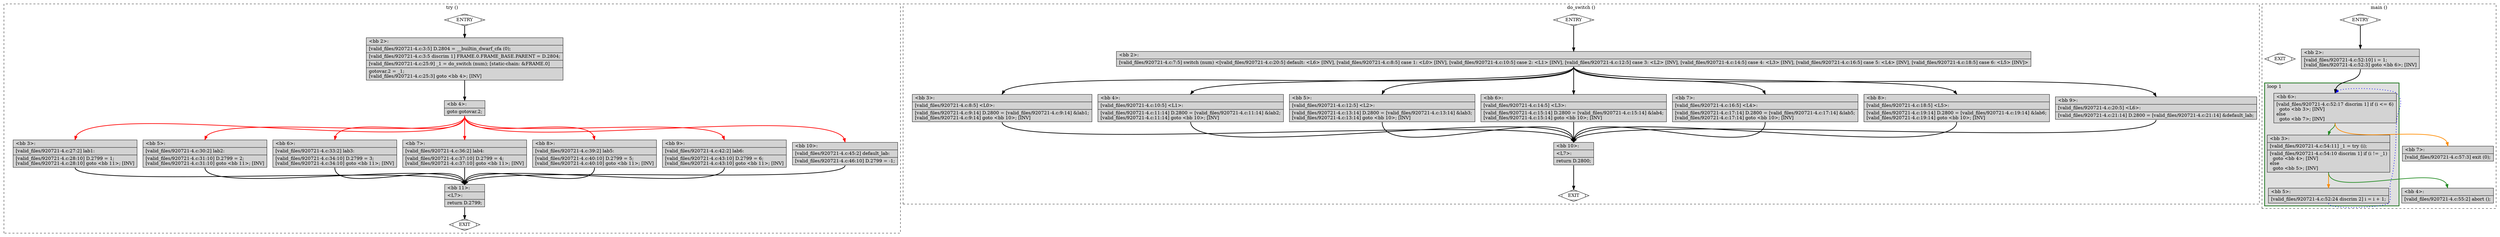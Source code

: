 digraph "a-920721-4.c.015t.cfg" {
overlap=false;
subgraph "cluster_try" {
	style="dashed";
	color="black";
	label="try ()";
	fn_0_basic_block_0 [shape=Mdiamond,style=filled,fillcolor=white,label="ENTRY"];

	fn_0_basic_block_1 [shape=Mdiamond,style=filled,fillcolor=white,label="EXIT"];

	fn_0_basic_block_2 [shape=record,style=filled,fillcolor=lightgrey,label="{\<bb\ 2\>:\l\
|[valid_files/920721-4.c:3:5]\ D.2804\ =\ __builtin_dwarf_cfa\ (0);\l\
|[valid_files/920721-4.c:3:5\ discrim\ 1]\ FRAME.0.FRAME_BASE.PARENT\ =\ D.2804;\l\
|[valid_files/920721-4.c:25:9]\ _1\ =\ do_switch\ (num);\ [static-chain:\ &FRAME.0]\l\
|gotovar.2\ =\ _1;\l\
[valid_files/920721-4.c:25:3]\ goto\ \<bb\ 4\>;\ [INV]\l\
}"];

	fn_0_basic_block_3 [shape=record,style=filled,fillcolor=lightgrey,label="{\<bb\ 3\>:\l\
|[valid_files/920721-4.c:27:2]\ lab1:\l\
|[valid_files/920721-4.c:28:10]\ D.2799\ =\ 1;\l\
[valid_files/920721-4.c:28:10]\ goto\ \<bb\ 11\>;\ [INV]\l\
}"];

	fn_0_basic_block_4 [shape=record,style=filled,fillcolor=lightgrey,label="{\<bb\ 4\>:\l\
|goto\ gotovar.2;\l\
}"];

	fn_0_basic_block_5 [shape=record,style=filled,fillcolor=lightgrey,label="{\<bb\ 5\>:\l\
|[valid_files/920721-4.c:30:2]\ lab2:\l\
|[valid_files/920721-4.c:31:10]\ D.2799\ =\ 2;\l\
[valid_files/920721-4.c:31:10]\ goto\ \<bb\ 11\>;\ [INV]\l\
}"];

	fn_0_basic_block_6 [shape=record,style=filled,fillcolor=lightgrey,label="{\<bb\ 6\>:\l\
|[valid_files/920721-4.c:33:2]\ lab3:\l\
|[valid_files/920721-4.c:34:10]\ D.2799\ =\ 3;\l\
[valid_files/920721-4.c:34:10]\ goto\ \<bb\ 11\>;\ [INV]\l\
}"];

	fn_0_basic_block_7 [shape=record,style=filled,fillcolor=lightgrey,label="{\<bb\ 7\>:\l\
|[valid_files/920721-4.c:36:2]\ lab4:\l\
|[valid_files/920721-4.c:37:10]\ D.2799\ =\ 4;\l\
[valid_files/920721-4.c:37:10]\ goto\ \<bb\ 11\>;\ [INV]\l\
}"];

	fn_0_basic_block_8 [shape=record,style=filled,fillcolor=lightgrey,label="{\<bb\ 8\>:\l\
|[valid_files/920721-4.c:39:2]\ lab5:\l\
|[valid_files/920721-4.c:40:10]\ D.2799\ =\ 5;\l\
[valid_files/920721-4.c:40:10]\ goto\ \<bb\ 11\>;\ [INV]\l\
}"];

	fn_0_basic_block_9 [shape=record,style=filled,fillcolor=lightgrey,label="{\<bb\ 9\>:\l\
|[valid_files/920721-4.c:42:2]\ lab6:\l\
|[valid_files/920721-4.c:43:10]\ D.2799\ =\ 6;\l\
[valid_files/920721-4.c:43:10]\ goto\ \<bb\ 11\>;\ [INV]\l\
}"];

	fn_0_basic_block_10 [shape=record,style=filled,fillcolor=lightgrey,label="{\<bb\ 10\>:\l\
|[valid_files/920721-4.c:45:2]\ default_lab:\l\
|[valid_files/920721-4.c:46:10]\ D.2799\ =\ -1;\l\
}"];

	fn_0_basic_block_11 [shape=record,style=filled,fillcolor=lightgrey,label="{\<bb\ 11\>:\l\
|\<L7\>:\l\
|return\ D.2799;\l\
}"];

	fn_0_basic_block_0:s -> fn_0_basic_block_2:n [style="solid,bold",color=black,weight=100,constraint=true];
	fn_0_basic_block_2:s -> fn_0_basic_block_4:n [style="solid,bold",color=black,weight=100,constraint=true];
	fn_0_basic_block_3:s -> fn_0_basic_block_11:n [style="solid,bold",color=black,weight=100,constraint=true];
	fn_0_basic_block_4:s -> fn_0_basic_block_3:n [style="solid,bold",color=red,weight=10,constraint=true];
	fn_0_basic_block_4:s -> fn_0_basic_block_5:n [style="solid,bold",color=red,weight=10,constraint=true];
	fn_0_basic_block_4:s -> fn_0_basic_block_6:n [style="solid,bold",color=red,weight=10,constraint=true];
	fn_0_basic_block_4:s -> fn_0_basic_block_7:n [style="solid,bold",color=red,weight=10,constraint=true];
	fn_0_basic_block_4:s -> fn_0_basic_block_8:n [style="solid,bold",color=red,weight=10,constraint=true];
	fn_0_basic_block_4:s -> fn_0_basic_block_9:n [style="solid,bold",color=red,weight=10,constraint=true];
	fn_0_basic_block_4:s -> fn_0_basic_block_10:n [style="solid,bold",color=red,weight=10,constraint=true];
	fn_0_basic_block_5:s -> fn_0_basic_block_11:n [style="solid,bold",color=black,weight=100,constraint=true];
	fn_0_basic_block_6:s -> fn_0_basic_block_11:n [style="solid,bold",color=black,weight=100,constraint=true];
	fn_0_basic_block_7:s -> fn_0_basic_block_11:n [style="solid,bold",color=black,weight=100,constraint=true];
	fn_0_basic_block_8:s -> fn_0_basic_block_11:n [style="solid,bold",color=black,weight=100,constraint=true];
	fn_0_basic_block_9:s -> fn_0_basic_block_11:n [style="solid,bold",color=black,weight=100,constraint=true];
	fn_0_basic_block_10:s -> fn_0_basic_block_11:n [style="solid,bold",color=black,weight=100,constraint=true];
	fn_0_basic_block_11:s -> fn_0_basic_block_1:n [style="solid,bold",color=black,weight=10,constraint=true];
	fn_0_basic_block_0:s -> fn_0_basic_block_1:n [style="invis",constraint=true];
}
subgraph "cluster_do_switch" {
	style="dashed";
	color="black";
	label="do_switch ()";
	fn_1_basic_block_0 [shape=Mdiamond,style=filled,fillcolor=white,label="ENTRY"];

	fn_1_basic_block_1 [shape=Mdiamond,style=filled,fillcolor=white,label="EXIT"];

	fn_1_basic_block_2 [shape=record,style=filled,fillcolor=lightgrey,label="{\<bb\ 2\>:\l\
|[valid_files/920721-4.c:7:5]\ switch\ (num)\ \<[valid_files/920721-4.c:20:5]\ default:\ \<L6\>\ [INV],\ [valid_files/920721-4.c:8:5]\ case\ 1:\ \<L0\>\ [INV],\ [valid_files/920721-4.c:10:5]\ case\ 2:\ \<L1\>\ [INV],\ [valid_files/920721-4.c:12:5]\ case\ 3:\ \<L2\>\ [INV],\ [valid_files/920721-4.c:14:5]\ case\ 4:\ \<L3\>\ [INV],\ [valid_files/920721-4.c:16:5]\ case\ 5:\ \<L4\>\ [INV],\ [valid_files/920721-4.c:18:5]\ case\ 6:\ \<L5\>\ [INV]\>\l\
}"];

	fn_1_basic_block_3 [shape=record,style=filled,fillcolor=lightgrey,label="{\<bb\ 3\>:\l\
|[valid_files/920721-4.c:8:5]\ \<L0\>:\l\
|[valid_files/920721-4.c:9:14]\ D.2800\ =\ [valid_files/920721-4.c:9:14]\ &lab1;\l\
[valid_files/920721-4.c:9:14]\ goto\ \<bb\ 10\>;\ [INV]\l\
}"];

	fn_1_basic_block_4 [shape=record,style=filled,fillcolor=lightgrey,label="{\<bb\ 4\>:\l\
|[valid_files/920721-4.c:10:5]\ \<L1\>:\l\
|[valid_files/920721-4.c:11:14]\ D.2800\ =\ [valid_files/920721-4.c:11:14]\ &lab2;\l\
[valid_files/920721-4.c:11:14]\ goto\ \<bb\ 10\>;\ [INV]\l\
}"];

	fn_1_basic_block_5 [shape=record,style=filled,fillcolor=lightgrey,label="{\<bb\ 5\>:\l\
|[valid_files/920721-4.c:12:5]\ \<L2\>:\l\
|[valid_files/920721-4.c:13:14]\ D.2800\ =\ [valid_files/920721-4.c:13:14]\ &lab3;\l\
[valid_files/920721-4.c:13:14]\ goto\ \<bb\ 10\>;\ [INV]\l\
}"];

	fn_1_basic_block_6 [shape=record,style=filled,fillcolor=lightgrey,label="{\<bb\ 6\>:\l\
|[valid_files/920721-4.c:14:5]\ \<L3\>:\l\
|[valid_files/920721-4.c:15:14]\ D.2800\ =\ [valid_files/920721-4.c:15:14]\ &lab4;\l\
[valid_files/920721-4.c:15:14]\ goto\ \<bb\ 10\>;\ [INV]\l\
}"];

	fn_1_basic_block_7 [shape=record,style=filled,fillcolor=lightgrey,label="{\<bb\ 7\>:\l\
|[valid_files/920721-4.c:16:5]\ \<L4\>:\l\
|[valid_files/920721-4.c:17:14]\ D.2800\ =\ [valid_files/920721-4.c:17:14]\ &lab5;\l\
[valid_files/920721-4.c:17:14]\ goto\ \<bb\ 10\>;\ [INV]\l\
}"];

	fn_1_basic_block_8 [shape=record,style=filled,fillcolor=lightgrey,label="{\<bb\ 8\>:\l\
|[valid_files/920721-4.c:18:5]\ \<L5\>:\l\
|[valid_files/920721-4.c:19:14]\ D.2800\ =\ [valid_files/920721-4.c:19:14]\ &lab6;\l\
[valid_files/920721-4.c:19:14]\ goto\ \<bb\ 10\>;\ [INV]\l\
}"];

	fn_1_basic_block_9 [shape=record,style=filled,fillcolor=lightgrey,label="{\<bb\ 9\>:\l\
|[valid_files/920721-4.c:20:5]\ \<L6\>:\l\
|[valid_files/920721-4.c:21:14]\ D.2800\ =\ [valid_files/920721-4.c:21:14]\ &default_lab;\l\
}"];

	fn_1_basic_block_10 [shape=record,style=filled,fillcolor=lightgrey,label="{\<bb\ 10\>:\l\
|\<L7\>:\l\
|return\ D.2800;\l\
}"];

	fn_1_basic_block_0:s -> fn_1_basic_block_2:n [style="solid,bold",color=black,weight=100,constraint=true];
	fn_1_basic_block_2:s -> fn_1_basic_block_9:n [style="solid,bold",color=black,weight=10,constraint=true];
	fn_1_basic_block_2:s -> fn_1_basic_block_3:n [style="solid,bold",color=black,weight=10,constraint=true];
	fn_1_basic_block_2:s -> fn_1_basic_block_4:n [style="solid,bold",color=black,weight=10,constraint=true];
	fn_1_basic_block_2:s -> fn_1_basic_block_5:n [style="solid,bold",color=black,weight=10,constraint=true];
	fn_1_basic_block_2:s -> fn_1_basic_block_6:n [style="solid,bold",color=black,weight=10,constraint=true];
	fn_1_basic_block_2:s -> fn_1_basic_block_7:n [style="solid,bold",color=black,weight=10,constraint=true];
	fn_1_basic_block_2:s -> fn_1_basic_block_8:n [style="solid,bold",color=black,weight=10,constraint=true];
	fn_1_basic_block_3:s -> fn_1_basic_block_10:n [style="solid,bold",color=black,weight=100,constraint=true];
	fn_1_basic_block_4:s -> fn_1_basic_block_10:n [style="solid,bold",color=black,weight=100,constraint=true];
	fn_1_basic_block_5:s -> fn_1_basic_block_10:n [style="solid,bold",color=black,weight=100,constraint=true];
	fn_1_basic_block_6:s -> fn_1_basic_block_10:n [style="solid,bold",color=black,weight=100,constraint=true];
	fn_1_basic_block_7:s -> fn_1_basic_block_10:n [style="solid,bold",color=black,weight=100,constraint=true];
	fn_1_basic_block_8:s -> fn_1_basic_block_10:n [style="solid,bold",color=black,weight=100,constraint=true];
	fn_1_basic_block_9:s -> fn_1_basic_block_10:n [style="solid,bold",color=black,weight=100,constraint=true];
	fn_1_basic_block_10:s -> fn_1_basic_block_1:n [style="solid,bold",color=black,weight=10,constraint=true];
	fn_1_basic_block_0:s -> fn_1_basic_block_1:n [style="invis",constraint=true];
}
subgraph "cluster_main" {
	style="dashed";
	color="black";
	label="main ()";
	subgraph cluster_2_1 {
	style="filled";
	color="darkgreen";
	fillcolor="grey88";
	label="loop 1";
	labeljust=l;
	penwidth=2;
	fn_2_basic_block_6 [shape=record,style=filled,fillcolor=lightgrey,label="{\<bb\ 6\>:\l\
|[valid_files/920721-4.c:52:17\ discrim\ 1]\ if\ (i\ \<=\ 6)\l\
\ \ goto\ \<bb\ 3\>;\ [INV]\l\
else\l\
\ \ goto\ \<bb\ 7\>;\ [INV]\l\
}"];

	fn_2_basic_block_3 [shape=record,style=filled,fillcolor=lightgrey,label="{\<bb\ 3\>:\l\
|[valid_files/920721-4.c:54:11]\ _1\ =\ try\ (i);\l\
|[valid_files/920721-4.c:54:10\ discrim\ 1]\ if\ (i\ !=\ _1)\l\
\ \ goto\ \<bb\ 4\>;\ [INV]\l\
else\l\
\ \ goto\ \<bb\ 5\>;\ [INV]\l\
}"];

	fn_2_basic_block_5 [shape=record,style=filled,fillcolor=lightgrey,label="{\<bb\ 5\>:\l\
|[valid_files/920721-4.c:52:24\ discrim\ 2]\ i\ =\ i\ +\ 1;\l\
}"];

	}
	fn_2_basic_block_0 [shape=Mdiamond,style=filled,fillcolor=white,label="ENTRY"];

	fn_2_basic_block_1 [shape=Mdiamond,style=filled,fillcolor=white,label="EXIT"];

	fn_2_basic_block_2 [shape=record,style=filled,fillcolor=lightgrey,label="{\<bb\ 2\>:\l\
|[valid_files/920721-4.c:52:10]\ i\ =\ 1;\l\
[valid_files/920721-4.c:52:3]\ goto\ \<bb\ 6\>;\ [INV]\l\
}"];

	fn_2_basic_block_4 [shape=record,style=filled,fillcolor=lightgrey,label="{\<bb\ 4\>:\l\
|[valid_files/920721-4.c:55:2]\ abort\ ();\l\
}"];

	fn_2_basic_block_7 [shape=record,style=filled,fillcolor=lightgrey,label="{\<bb\ 7\>:\l\
|[valid_files/920721-4.c:57:3]\ exit\ (0);\l\
}"];

	fn_2_basic_block_0:s -> fn_2_basic_block_2:n [style="solid,bold",color=black,weight=100,constraint=true];
	fn_2_basic_block_2:s -> fn_2_basic_block_6:n [style="solid,bold",color=black,weight=100,constraint=true];
	fn_2_basic_block_3:s -> fn_2_basic_block_4:n [style="solid,bold",color=forestgreen,weight=10,constraint=true];
	fn_2_basic_block_3:s -> fn_2_basic_block_5:n [style="solid,bold",color=darkorange,weight=10,constraint=true];
	fn_2_basic_block_5:s -> fn_2_basic_block_6:n [style="dotted,bold",color=blue,weight=10,constraint=false];
	fn_2_basic_block_6:s -> fn_2_basic_block_3:n [style="solid,bold",color=forestgreen,weight=10,constraint=true];
	fn_2_basic_block_6:s -> fn_2_basic_block_7:n [style="solid,bold",color=darkorange,weight=10,constraint=true];
	fn_2_basic_block_0:s -> fn_2_basic_block_1:n [style="invis",constraint=true];
}
}
